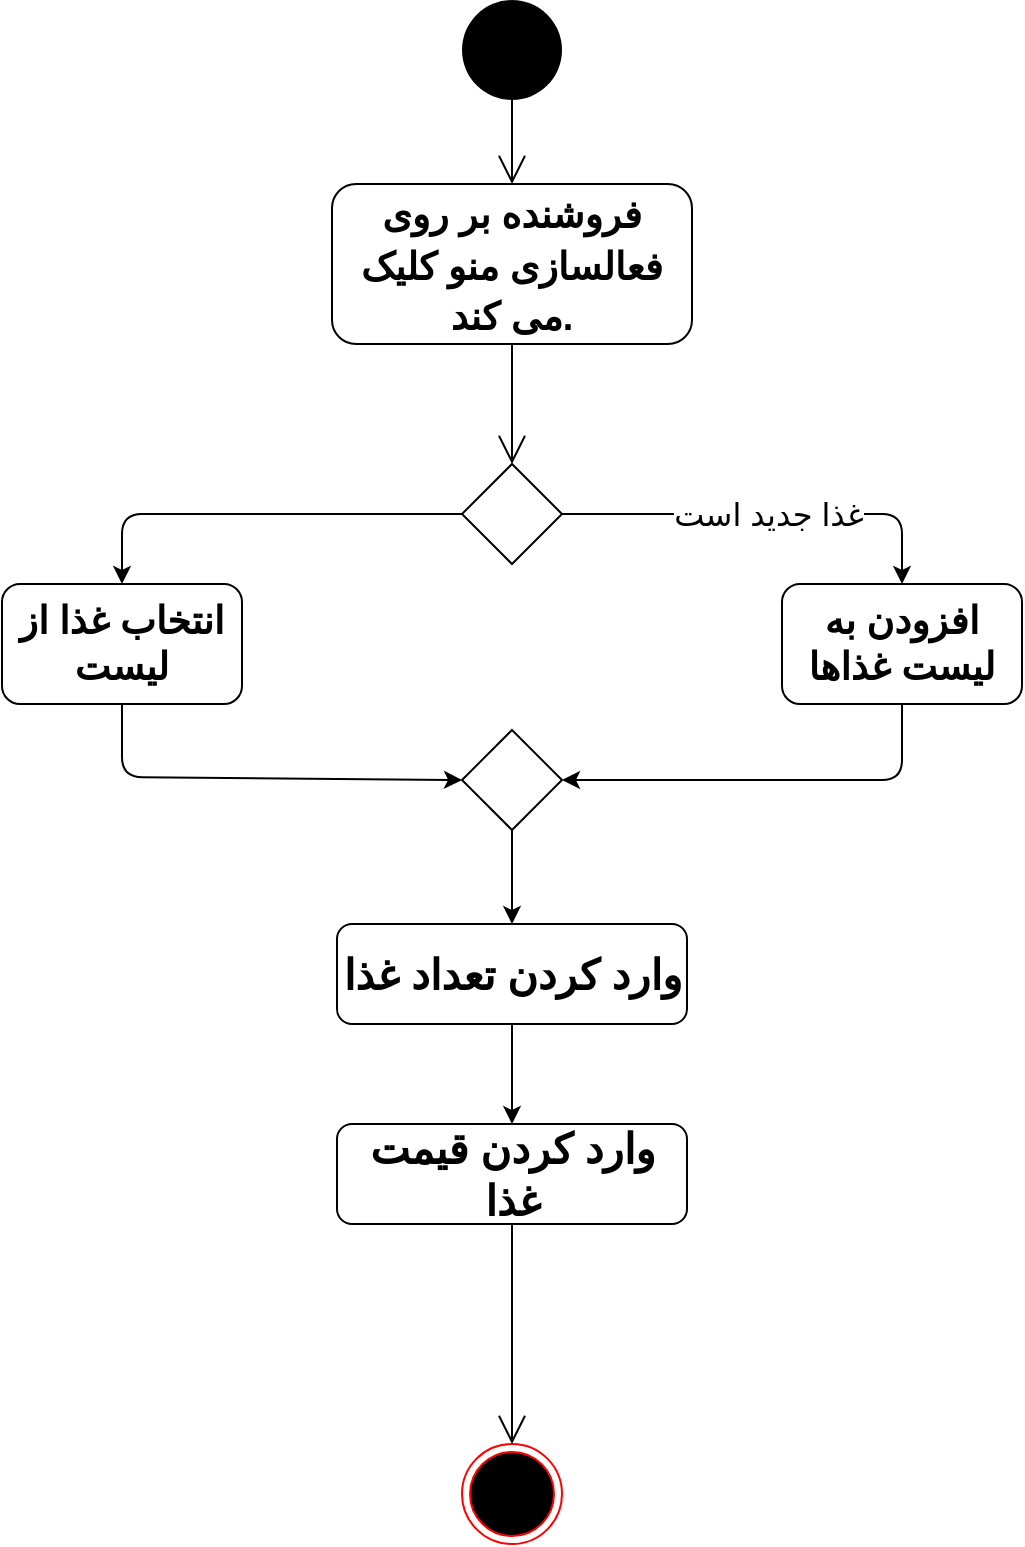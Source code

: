 <mxfile version="13.10.9" type="github">
  <diagram name="Page-1" id="e7e014a7-5840-1c2e-5031-d8a46d1fe8dd">
    <mxGraphModel dx="1422" dy="780" grid="1" gridSize="10" guides="1" tooltips="1" connect="1" arrows="1" fold="1" page="1" pageScale="1" pageWidth="1169" pageHeight="826" background="#ffffff" math="0" shadow="0">
      <root>
        <mxCell id="0" />
        <mxCell id="1" parent="0" />
        <mxCell id="9RaUeARzdxXOr93nFO7e-41" value="" style="ellipse;fillColor=#000000;strokeColor=none;" vertex="1" parent="1">
          <mxGeometry x="520" y="28" width="50" height="50" as="geometry" />
        </mxCell>
        <mxCell id="9RaUeARzdxXOr93nFO7e-42" value="&lt;font style=&quot;font-size: 19px&quot;&gt;فروشنده بر روی فعالسازی منو کلیک می کند.&lt;/font&gt;" style="shape=rect;html=1;rounded=1;whiteSpace=wrap;align=center;fontSize=21;fontStyle=1" vertex="1" parent="1">
          <mxGeometry x="455" y="120" width="180" height="80" as="geometry" />
        </mxCell>
        <mxCell id="9RaUeARzdxXOr93nFO7e-43" value="" style="endArrow=open;endFill=1;endSize=12;html=1;fontSize=21;exitX=0.5;exitY=1;exitDx=0;exitDy=0;entryX=0.5;entryY=0;entryDx=0;entryDy=0;" edge="1" parent="1" source="9RaUeARzdxXOr93nFO7e-41" target="9RaUeARzdxXOr93nFO7e-42">
          <mxGeometry width="160" relative="1" as="geometry">
            <mxPoint x="570" y="278" as="sourcePoint" />
            <mxPoint x="730" y="278" as="targetPoint" />
          </mxGeometry>
        </mxCell>
        <mxCell id="9RaUeARzdxXOr93nFO7e-46" value="" style="rhombus;fontSize=21;" vertex="1" parent="1">
          <mxGeometry x="520" y="260" width="50" height="50" as="geometry" />
        </mxCell>
        <mxCell id="9RaUeARzdxXOr93nFO7e-47" value="" style="endArrow=open;endFill=1;endSize=12;html=1;fontSize=21;exitX=0.5;exitY=1;exitDx=0;exitDy=0;entryX=0.5;entryY=0;entryDx=0;entryDy=0;" edge="1" parent="1" source="9RaUeARzdxXOr93nFO7e-42" target="9RaUeARzdxXOr93nFO7e-46">
          <mxGeometry width="160" relative="1" as="geometry">
            <mxPoint x="545" y="358" as="sourcePoint" />
            <mxPoint x="584" y="438" as="targetPoint" />
          </mxGeometry>
        </mxCell>
        <mxCell id="9RaUeARzdxXOr93nFO7e-52" value="" style="ellipse;html=1;shape=endState;fillColor=#000000;strokeColor=#ff0000;fontSize=21;" vertex="1" parent="1">
          <mxGeometry x="520" y="750" width="50" height="50" as="geometry" />
        </mxCell>
        <mxCell id="9RaUeARzdxXOr93nFO7e-53" value="وارد کردن تعداد غذا" style="shape=rect;html=1;rounded=1;whiteSpace=wrap;align=center;fontSize=21;fontStyle=1" vertex="1" parent="1">
          <mxGeometry x="457.5" y="490" width="175" height="50" as="geometry" />
        </mxCell>
        <mxCell id="9RaUeARzdxXOr93nFO7e-55" value="وارد کردن قیمت غذا" style="shape=rect;html=1;rounded=1;whiteSpace=wrap;align=center;fontSize=21;fontStyle=1" vertex="1" parent="1">
          <mxGeometry x="457.5" y="590" width="175" height="50" as="geometry" />
        </mxCell>
        <mxCell id="9RaUeARzdxXOr93nFO7e-56" value="" style="endArrow=open;endFill=1;endSize=12;html=1;fontSize=21;exitX=0.5;exitY=1;exitDx=0;exitDy=0;entryX=0.5;entryY=0;entryDx=0;entryDy=0;" edge="1" parent="1" source="9RaUeARzdxXOr93nFO7e-55" target="9RaUeARzdxXOr93nFO7e-52">
          <mxGeometry width="160" relative="1" as="geometry">
            <mxPoint x="760" y="710" as="sourcePoint" />
            <mxPoint x="760" y="760" as="targetPoint" />
            <Array as="points" />
          </mxGeometry>
        </mxCell>
        <mxCell id="9RaUeARzdxXOr93nFO7e-58" value="&lt;font style=&quot;font-size: 16px&quot;&gt;غذا جدید است&lt;/font&gt;" style="endArrow=classic;html=1;exitX=1;exitY=0.5;exitDx=0;exitDy=0;entryX=0.5;entryY=0;entryDx=0;entryDy=0;" edge="1" parent="1" source="9RaUeARzdxXOr93nFO7e-46" target="9RaUeARzdxXOr93nFO7e-61">
          <mxGeometry width="50" height="50" relative="1" as="geometry">
            <mxPoint x="570" y="330" as="sourcePoint" />
            <mxPoint x="740" y="285" as="targetPoint" />
            <Array as="points">
              <mxPoint x="740" y="285" />
            </Array>
          </mxGeometry>
        </mxCell>
        <mxCell id="9RaUeARzdxXOr93nFO7e-59" value="" style="endArrow=classic;html=1;exitX=0;exitY=0.5;exitDx=0;exitDy=0;entryX=0.5;entryY=0;entryDx=0;entryDy=0;" edge="1" parent="1" source="9RaUeARzdxXOr93nFO7e-46" target="9RaUeARzdxXOr93nFO7e-66">
          <mxGeometry width="50" height="50" relative="1" as="geometry">
            <mxPoint x="490" y="283.5" as="sourcePoint" />
            <mxPoint x="490" y="418.5" as="targetPoint" />
            <Array as="points">
              <mxPoint x="350" y="285" />
            </Array>
          </mxGeometry>
        </mxCell>
        <mxCell id="9RaUeARzdxXOr93nFO7e-60" value="" style="rhombus;fontSize=21;" vertex="1" parent="1">
          <mxGeometry x="520" y="393" width="50" height="50" as="geometry" />
        </mxCell>
        <mxCell id="9RaUeARzdxXOr93nFO7e-61" value="&lt;font size=&quot;1&quot;&gt;&lt;b style=&quot;font-size: 19px&quot;&gt;افزودن به لیست غذاها&lt;/b&gt;&lt;/font&gt;" style="rounded=1;whiteSpace=wrap;html=1;" vertex="1" parent="1">
          <mxGeometry x="680" y="320" width="120" height="60" as="geometry" />
        </mxCell>
        <mxCell id="9RaUeARzdxXOr93nFO7e-62" value="" style="endArrow=classic;html=1;exitX=0.5;exitY=1;exitDx=0;exitDy=0;entryX=1;entryY=0.5;entryDx=0;entryDy=0;" edge="1" parent="1" source="9RaUeARzdxXOr93nFO7e-61" target="9RaUeARzdxXOr93nFO7e-60">
          <mxGeometry width="50" height="50" relative="1" as="geometry">
            <mxPoint x="620" y="450" as="sourcePoint" />
            <mxPoint x="670" y="400" as="targetPoint" />
            <Array as="points">
              <mxPoint x="740" y="418" />
            </Array>
          </mxGeometry>
        </mxCell>
        <mxCell id="9RaUeARzdxXOr93nFO7e-63" value="" style="endArrow=classic;html=1;exitX=0.5;exitY=1;exitDx=0;exitDy=0;entryX=0.5;entryY=0;entryDx=0;entryDy=0;" edge="1" parent="1" source="9RaUeARzdxXOr93nFO7e-60" target="9RaUeARzdxXOr93nFO7e-53">
          <mxGeometry width="50" height="50" relative="1" as="geometry">
            <mxPoint x="555" y="340" as="sourcePoint" />
            <mxPoint x="555" y="423" as="targetPoint" />
          </mxGeometry>
        </mxCell>
        <mxCell id="9RaUeARzdxXOr93nFO7e-66" value="&lt;font size=&quot;1&quot;&gt;&lt;b style=&quot;font-size: 19px&quot;&gt;انتخاب غذا از لیست&lt;/b&gt;&lt;/font&gt;" style="rounded=1;whiteSpace=wrap;html=1;" vertex="1" parent="1">
          <mxGeometry x="290" y="320" width="120" height="60" as="geometry" />
        </mxCell>
        <mxCell id="9RaUeARzdxXOr93nFO7e-67" value="" style="endArrow=classic;html=1;exitX=0.5;exitY=1;exitDx=0;exitDy=0;entryX=0;entryY=0.5;entryDx=0;entryDy=0;" edge="1" parent="1" source="9RaUeARzdxXOr93nFO7e-66" target="9RaUeARzdxXOr93nFO7e-60">
          <mxGeometry width="50" height="50" relative="1" as="geometry">
            <mxPoint x="480" y="388.5" as="sourcePoint" />
            <mxPoint x="490" y="416.5" as="targetPoint" />
            <Array as="points">
              <mxPoint x="350" y="416.5" />
            </Array>
          </mxGeometry>
        </mxCell>
        <mxCell id="9RaUeARzdxXOr93nFO7e-70" value="" style="endArrow=classic;html=1;entryX=0.5;entryY=0;entryDx=0;entryDy=0;exitX=0.5;exitY=1;exitDx=0;exitDy=0;" edge="1" parent="1" source="9RaUeARzdxXOr93nFO7e-53" target="9RaUeARzdxXOr93nFO7e-55">
          <mxGeometry width="50" height="50" relative="1" as="geometry">
            <mxPoint x="400" y="570" as="sourcePoint" />
            <mxPoint x="450" y="520" as="targetPoint" />
          </mxGeometry>
        </mxCell>
      </root>
    </mxGraphModel>
  </diagram>
</mxfile>

